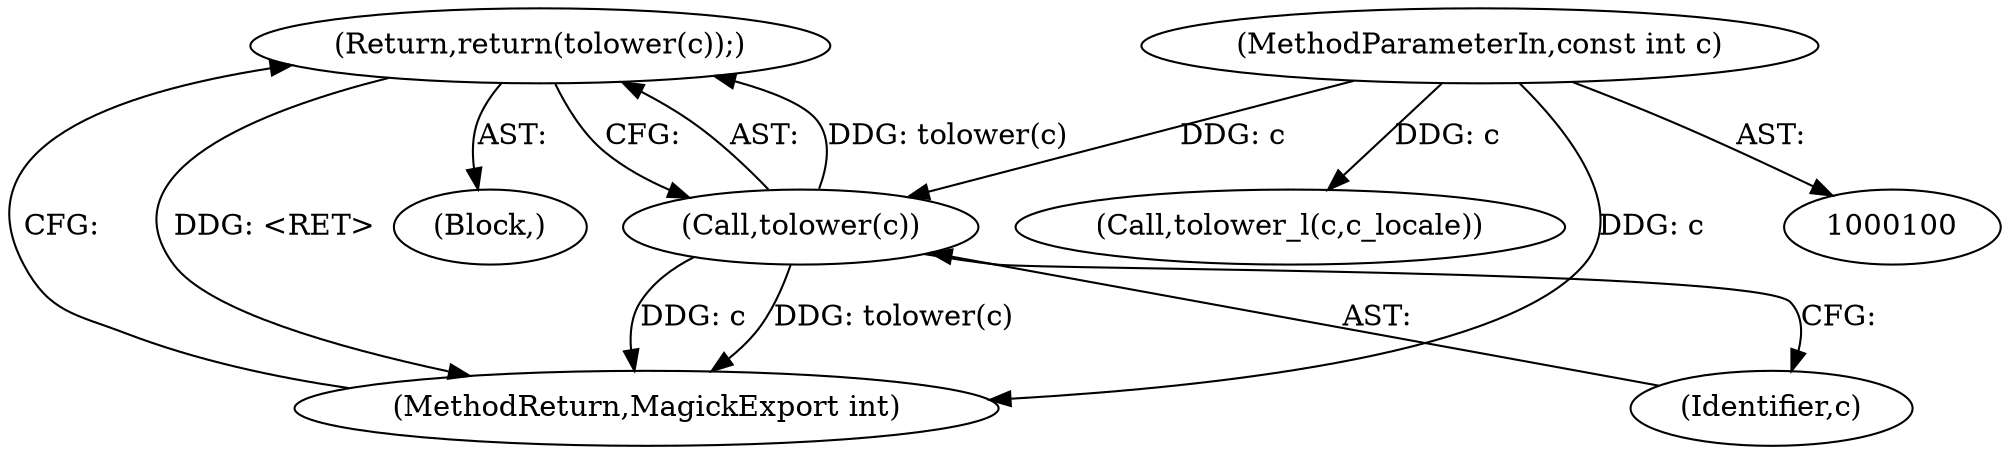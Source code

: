 digraph "1_ImageMagick_07eebcd72f45c8fd7563d3f9ec5d2bed48f65f36@del" {
"1000113" [label="(Return,return(tolower(c));)"];
"1000114" [label="(Call,tolower(c))"];
"1000101" [label="(MethodParameterIn,const int c)"];
"1000115" [label="(Identifier,c)"];
"1000102" [label="(Block,)"];
"1000114" [label="(Call,tolower(c))"];
"1000113" [label="(Return,return(tolower(c));)"];
"1000110" [label="(Call,tolower_l(c,c_locale))"];
"1000116" [label="(MethodReturn,MagickExport int)"];
"1000101" [label="(MethodParameterIn,const int c)"];
"1000113" -> "1000102"  [label="AST: "];
"1000113" -> "1000114"  [label="CFG: "];
"1000114" -> "1000113"  [label="AST: "];
"1000116" -> "1000113"  [label="CFG: "];
"1000113" -> "1000116"  [label="DDG: <RET>"];
"1000114" -> "1000113"  [label="DDG: tolower(c)"];
"1000114" -> "1000115"  [label="CFG: "];
"1000115" -> "1000114"  [label="AST: "];
"1000114" -> "1000116"  [label="DDG: tolower(c)"];
"1000114" -> "1000116"  [label="DDG: c"];
"1000101" -> "1000114"  [label="DDG: c"];
"1000101" -> "1000100"  [label="AST: "];
"1000101" -> "1000116"  [label="DDG: c"];
"1000101" -> "1000110"  [label="DDG: c"];
}
